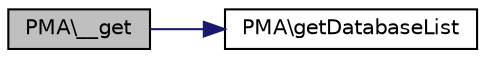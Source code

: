 digraph G
{
  edge [fontname="Helvetica",fontsize="10",labelfontname="Helvetica",labelfontsize="10"];
  node [fontname="Helvetica",fontsize="10",shape=record];
  rankdir="LR";
  Node1 [label="PMA\\__get",height=0.2,width=0.4,color="black", fillcolor="grey75", style="filled" fontcolor="black"];
  Node1 -> Node2 [color="midnightblue",fontsize="10",style="solid",fontname="Helvetica"];
  Node2 [label="PMA\\getDatabaseList",height=0.2,width=0.4,color="black", fillcolor="white", style="filled",URL="$classPMA.html#a92db4d191375b97a31171614f6761799",tooltip="Accessor to PMA::$databases."];
}
